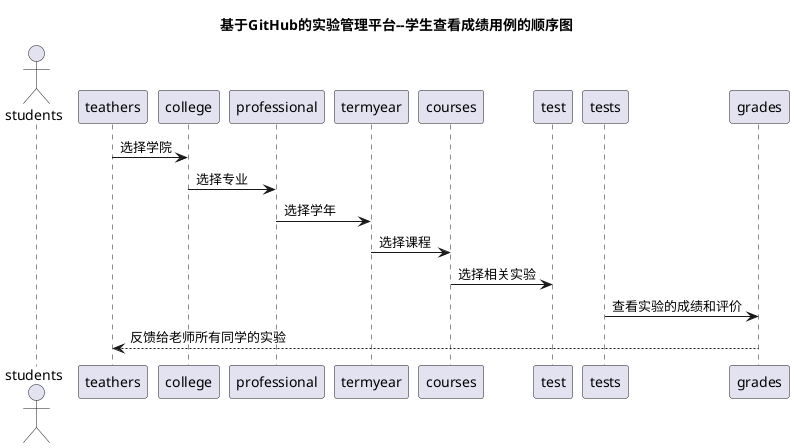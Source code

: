 @startuml
title 基于GitHub的实验管理平台--学生查看成绩用例的顺序图
actor students
teathers->college:选择学院
college->professional:选择专业
professional->termyear:选择学年
termyear->courses:选择课程
courses->test:选择相关实验
tests -> grades: 查看实验的成绩和评价
grades--> teathers:反馈给老师所有同学的实验
@enduml